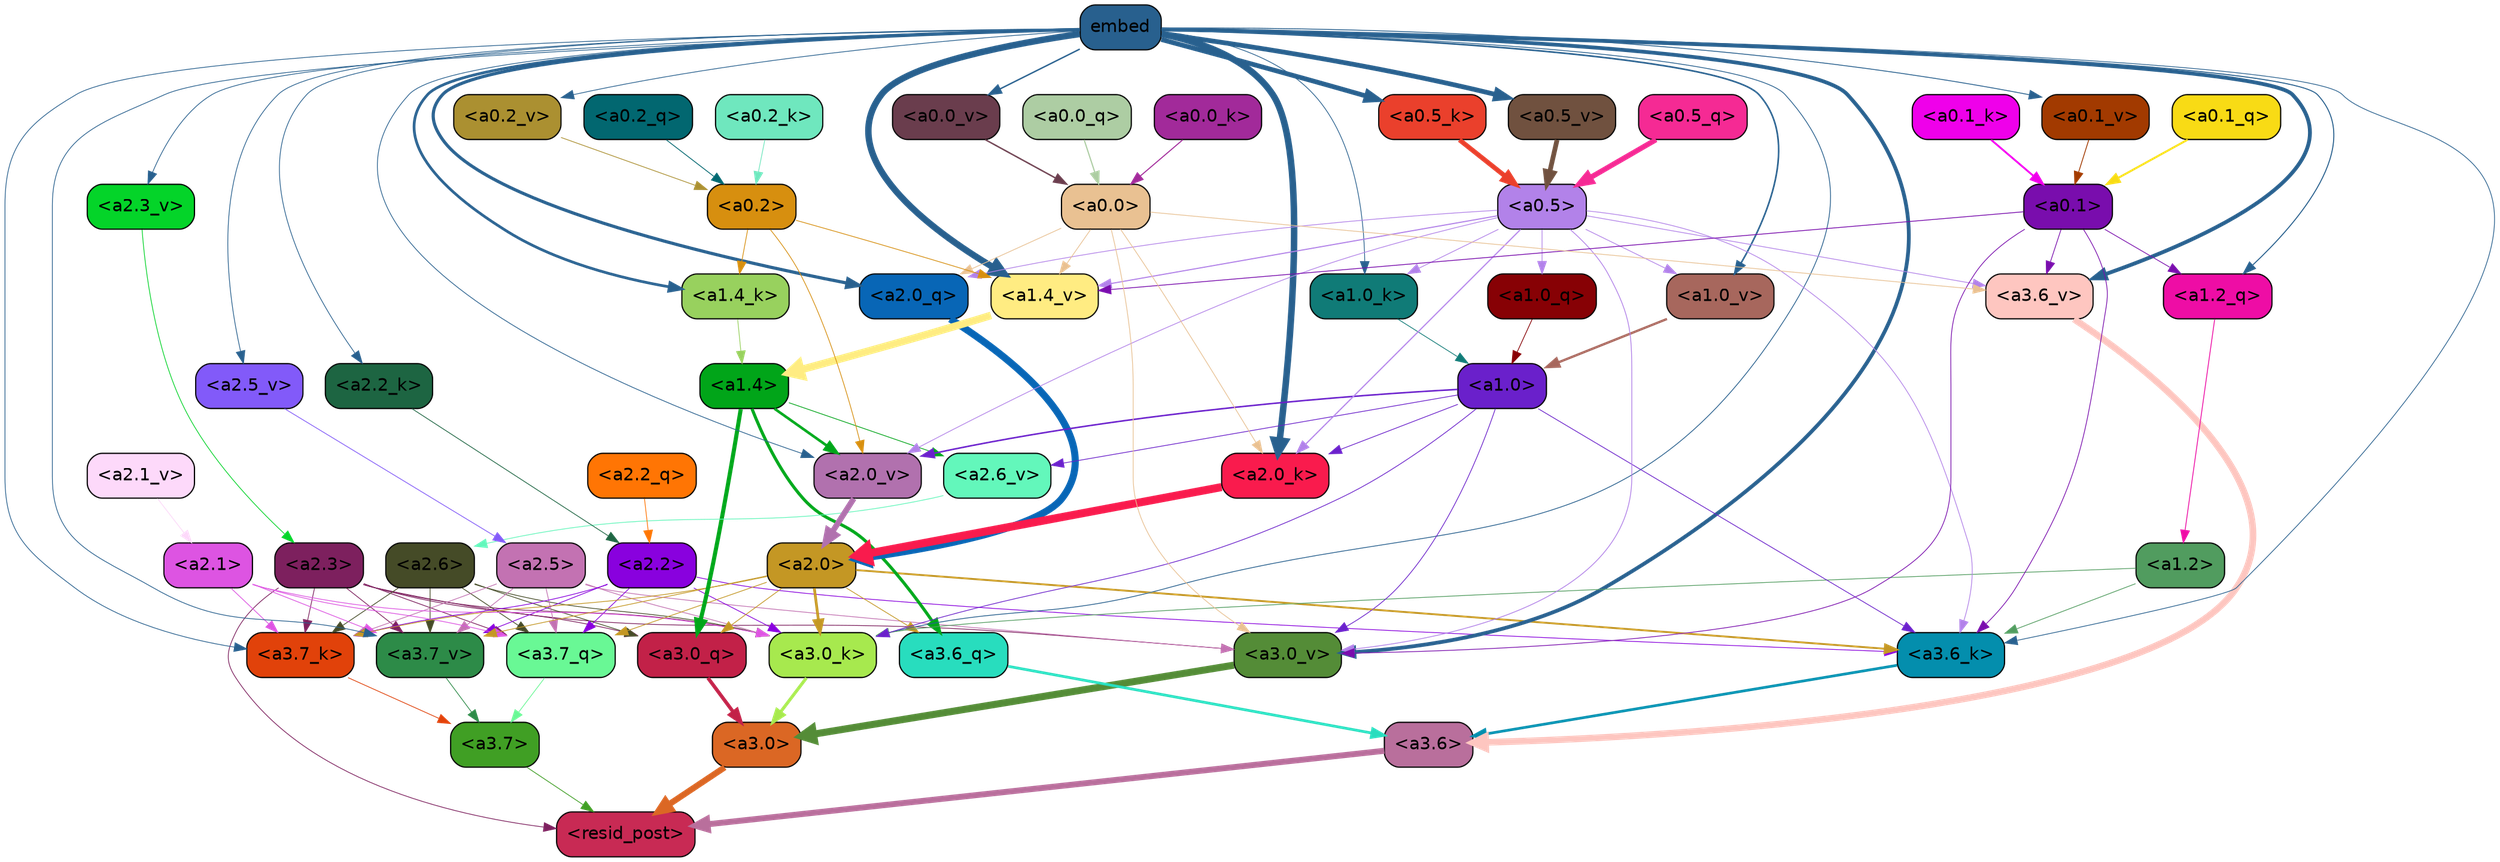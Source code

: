 strict digraph "" {
	graph [bgcolor=transparent,
		layout=dot,
		overlap=false,
		splines=true
	];
	"<a3.7>"	[color=black,
		fillcolor="#409f24",
		fontname=Helvetica,
		shape=box,
		style="filled, rounded"];
	"<resid_post>"	[color=black,
		fillcolor="#c82a54",
		fontname=Helvetica,
		shape=box,
		style="filled, rounded"];
	"<a3.7>" -> "<resid_post>"	[color="#409f24",
		penwidth=0.6];
	"<a3.6>"	[color=black,
		fillcolor="#b96f9c",
		fontname=Helvetica,
		shape=box,
		style="filled, rounded"];
	"<a3.6>" -> "<resid_post>"	[color="#b96f9c",
		penwidth=4.7534414529800415];
	"<a3.0>"	[color=black,
		fillcolor="#db6724",
		fontname=Helvetica,
		shape=box,
		style="filled, rounded"];
	"<a3.0>" -> "<resid_post>"	[color="#db6724",
		penwidth=4.898576855659485];
	"<a2.3>"	[color=black,
		fillcolor="#7d205e",
		fontname=Helvetica,
		shape=box,
		style="filled, rounded"];
	"<a2.3>" -> "<resid_post>"	[color="#7d205e",
		penwidth=0.6];
	"<a3.7_q>"	[color=black,
		fillcolor="#69f895",
		fontname=Helvetica,
		shape=box,
		style="filled, rounded"];
	"<a2.3>" -> "<a3.7_q>"	[color="#7d205e",
		penwidth=0.6];
	"<a3.0_q>"	[color=black,
		fillcolor="#c22148",
		fontname=Helvetica,
		shape=box,
		style="filled, rounded"];
	"<a2.3>" -> "<a3.0_q>"	[color="#7d205e",
		penwidth=0.6];
	"<a3.7_k>"	[color=black,
		fillcolor="#e1420a",
		fontname=Helvetica,
		shape=box,
		style="filled, rounded"];
	"<a2.3>" -> "<a3.7_k>"	[color="#7d205e",
		penwidth=0.6];
	"<a3.0_k>"	[color=black,
		fillcolor="#a7e94e",
		fontname=Helvetica,
		shape=box,
		style="filled, rounded"];
	"<a2.3>" -> "<a3.0_k>"	[color="#7d205e",
		penwidth=0.6];
	"<a3.7_v>"	[color=black,
		fillcolor="#2d8b48",
		fontname=Helvetica,
		shape=box,
		style="filled, rounded"];
	"<a2.3>" -> "<a3.7_v>"	[color="#7d205e",
		penwidth=0.6];
	"<a3.0_v>"	[color=black,
		fillcolor="#548c37",
		fontname=Helvetica,
		shape=box,
		style="filled, rounded"];
	"<a2.3>" -> "<a3.0_v>"	[color="#7d205e",
		penwidth=0.6];
	"<a3.7_q>" -> "<a3.7>"	[color="#69f895",
		penwidth=0.6];
	"<a3.6_q>"	[color=black,
		fillcolor="#28ddbe",
		fontname=Helvetica,
		shape=box,
		style="filled, rounded"];
	"<a3.6_q>" -> "<a3.6>"	[color="#28ddbe",
		penwidth=2.160832464694977];
	"<a3.0_q>" -> "<a3.0>"	[color="#c22148",
		penwidth=2.870753765106201];
	"<a3.7_k>" -> "<a3.7>"	[color="#e1420a",
		penwidth=0.6];
	"<a3.6_k>"	[color=black,
		fillcolor="#048ead",
		fontname=Helvetica,
		shape=box,
		style="filled, rounded"];
	"<a3.6_k>" -> "<a3.6>"	[color="#048ead",
		penwidth=2.13908451795578];
	"<a3.0_k>" -> "<a3.0>"	[color="#a7e94e",
		penwidth=2.520303964614868];
	"<a3.7_v>" -> "<a3.7>"	[color="#2d8b48",
		penwidth=0.6];
	"<a3.6_v>"	[color=black,
		fillcolor="#fec6c0",
		fontname=Helvetica,
		shape=box,
		style="filled, rounded"];
	"<a3.6_v>" -> "<a3.6>"	[color="#fec6c0",
		penwidth=5.297133803367615];
	"<a3.0_v>" -> "<a3.0>"	[color="#548c37",
		penwidth=5.680712580680847];
	"<a2.6>"	[color=black,
		fillcolor="#454b27",
		fontname=Helvetica,
		shape=box,
		style="filled, rounded"];
	"<a2.6>" -> "<a3.7_q>"	[color="#454b27",
		penwidth=0.6];
	"<a2.6>" -> "<a3.0_q>"	[color="#454b27",
		penwidth=0.6];
	"<a2.6>" -> "<a3.7_k>"	[color="#454b27",
		penwidth=0.6];
	"<a2.6>" -> "<a3.0_k>"	[color="#454b27",
		penwidth=0.6];
	"<a2.6>" -> "<a3.7_v>"	[color="#454b27",
		penwidth=0.6];
	"<a2.5>"	[color=black,
		fillcolor="#c372b2",
		fontname=Helvetica,
		shape=box,
		style="filled, rounded"];
	"<a2.5>" -> "<a3.7_q>"	[color="#c372b2",
		penwidth=0.6];
	"<a2.5>" -> "<a3.7_k>"	[color="#c372b2",
		penwidth=0.6];
	"<a2.5>" -> "<a3.0_k>"	[color="#c372b2",
		penwidth=0.6];
	"<a2.5>" -> "<a3.7_v>"	[color="#c372b2",
		penwidth=0.6];
	"<a2.5>" -> "<a3.0_v>"	[color="#c372b2",
		penwidth=0.6];
	"<a2.2>"	[color=black,
		fillcolor="#8901de",
		fontname=Helvetica,
		shape=box,
		style="filled, rounded"];
	"<a2.2>" -> "<a3.7_q>"	[color="#8901de",
		penwidth=0.6];
	"<a2.2>" -> "<a3.7_k>"	[color="#8901de",
		penwidth=0.6];
	"<a2.2>" -> "<a3.6_k>"	[color="#8901de",
		penwidth=0.6];
	"<a2.2>" -> "<a3.0_k>"	[color="#8901de",
		penwidth=0.6];
	"<a2.2>" -> "<a3.7_v>"	[color="#8901de",
		penwidth=0.6];
	"<a2.1>"	[color=black,
		fillcolor="#dd54e2",
		fontname=Helvetica,
		shape=box,
		style="filled, rounded"];
	"<a2.1>" -> "<a3.7_q>"	[color="#dd54e2",
		penwidth=0.6];
	"<a2.1>" -> "<a3.7_k>"	[color="#dd54e2",
		penwidth=0.6];
	"<a2.1>" -> "<a3.0_k>"	[color="#dd54e2",
		penwidth=0.6];
	"<a2.1>" -> "<a3.7_v>"	[color="#dd54e2",
		penwidth=0.6];
	"<a2.0>"	[color=black,
		fillcolor="#c49724",
		fontname=Helvetica,
		shape=box,
		style="filled, rounded"];
	"<a2.0>" -> "<a3.7_q>"	[color="#c49724",
		penwidth=0.6];
	"<a2.0>" -> "<a3.6_q>"	[color="#c49724",
		penwidth=0.6];
	"<a2.0>" -> "<a3.0_q>"	[color="#c49724",
		penwidth=0.6];
	"<a2.0>" -> "<a3.7_k>"	[color="#c49724",
		penwidth=0.6];
	"<a2.0>" -> "<a3.6_k>"	[color="#c49724",
		penwidth=1.4957321882247925];
	"<a2.0>" -> "<a3.0_k>"	[color="#c49724",
		penwidth=2.18752121925354];
	"<a2.0>" -> "<a3.7_v>"	[color="#c49724",
		penwidth=0.6];
	"<a1.4>"	[color=black,
		fillcolor="#01a519",
		fontname=Helvetica,
		shape=box,
		style="filled, rounded"];
	"<a1.4>" -> "<a3.6_q>"	[color="#01a519",
		penwidth=2.4829938411712646];
	"<a1.4>" -> "<a3.0_q>"	[color="#01a519",
		penwidth=3.299744725227356];
	"<a2.6_v>"	[color=black,
		fillcolor="#63f7bb",
		fontname=Helvetica,
		shape=box,
		style="filled, rounded"];
	"<a1.4>" -> "<a2.6_v>"	[color="#01a519",
		penwidth=0.6];
	"<a2.0_v>"	[color=black,
		fillcolor="#b171ae",
		fontname=Helvetica,
		shape=box,
		style="filled, rounded"];
	"<a1.4>" -> "<a2.0_v>"	[color="#01a519",
		penwidth=2.092592429369688];
	embed	[color=black,
		fillcolor="#28608e",
		fontname=Helvetica,
		shape=box,
		style="filled, rounded"];
	embed -> "<a3.7_k>"	[color="#28608e",
		penwidth=0.6];
	embed -> "<a3.6_k>"	[color="#28608e",
		penwidth=0.6];
	embed -> "<a3.0_k>"	[color="#28608e",
		penwidth=0.6394047290086746];
	embed -> "<a3.7_v>"	[color="#28608e",
		penwidth=0.6];
	embed -> "<a3.6_v>"	[color="#28608e",
		penwidth=3.067279100418091];
	embed -> "<a3.0_v>"	[color="#28608e",
		penwidth=3.0212591886520386];
	"<a2.0_q>"	[color=black,
		fillcolor="#0866b6",
		fontname=Helvetica,
		shape=box,
		style="filled, rounded"];
	embed -> "<a2.0_q>"	[color="#28608e",
		penwidth=2.5355080366134644];
	"<a2.2_k>"	[color=black,
		fillcolor="#1d6542",
		fontname=Helvetica,
		shape=box,
		style="filled, rounded"];
	embed -> "<a2.2_k>"	[color="#28608e",
		penwidth=0.6];
	"<a2.0_k>"	[color=black,
		fillcolor="#f91b4d",
		fontname=Helvetica,
		shape=box,
		style="filled, rounded"];
	embed -> "<a2.0_k>"	[color="#28608e",
		penwidth=5.2180726528167725];
	"<a2.5_v>"	[color=black,
		fillcolor="#825af9",
		fontname=Helvetica,
		shape=box,
		style="filled, rounded"];
	embed -> "<a2.5_v>"	[color="#28608e",
		penwidth=0.6];
	"<a2.3_v>"	[color=black,
		fillcolor="#04d429",
		fontname=Helvetica,
		shape=box,
		style="filled, rounded"];
	embed -> "<a2.3_v>"	[color="#28608e",
		penwidth=0.6];
	embed -> "<a2.0_v>"	[color="#28608e",
		penwidth=0.6];
	"<a1.2_q>"	[color=black,
		fillcolor="#ee0da5",
		fontname=Helvetica,
		shape=box,
		style="filled, rounded"];
	embed -> "<a1.2_q>"	[color="#28608e",
		penwidth=0.8094894886016846];
	"<a1.4_k>"	[color=black,
		fillcolor="#98d15e",
		fontname=Helvetica,
		shape=box,
		style="filled, rounded"];
	embed -> "<a1.4_k>"	[color="#28608e",
		penwidth=2.1732678413391113];
	"<a1.0_k>"	[color=black,
		fillcolor="#107b77",
		fontname=Helvetica,
		shape=box,
		style="filled, rounded"];
	embed -> "<a1.0_k>"	[color="#28608e",
		penwidth=0.6];
	"<a1.4_v>"	[color=black,
		fillcolor="#ffec82",
		fontname=Helvetica,
		shape=box,
		style="filled, rounded"];
	embed -> "<a1.4_v>"	[color="#28608e",
		penwidth=5.162249565124512];
	"<a1.0_v>"	[color=black,
		fillcolor="#a7675d",
		fontname=Helvetica,
		shape=box,
		style="filled, rounded"];
	embed -> "<a1.0_v>"	[color="#28608e",
		penwidth=1.26457279920578];
	"<a0.5_k>"	[color=black,
		fillcolor="#ea402c",
		fontname=Helvetica,
		shape=box,
		style="filled, rounded"];
	embed -> "<a0.5_k>"	[color="#28608e",
		penwidth=3.7953668534755707];
	"<a0.5_v>"	[color=black,
		fillcolor="#70513f",
		fontname=Helvetica,
		shape=box,
		style="filled, rounded"];
	embed -> "<a0.5_v>"	[color="#28608e",
		penwidth=3.8054766058921814];
	"<a0.2_v>"	[color=black,
		fillcolor="#ab9031",
		fontname=Helvetica,
		shape=box,
		style="filled, rounded"];
	embed -> "<a0.2_v>"	[color="#28608e",
		penwidth=0.6];
	"<a0.1_v>"	[color=black,
		fillcolor="#a23a00",
		fontname=Helvetica,
		shape=box,
		style="filled, rounded"];
	embed -> "<a0.1_v>"	[color="#28608e",
		penwidth=0.6855058670043945];
	"<a0.0_v>"	[color=black,
		fillcolor="#6a3d4d",
		fontname=Helvetica,
		shape=box,
		style="filled, rounded"];
	embed -> "<a0.0_v>"	[color="#28608e",
		penwidth=1.1353206634521484];
	"<a1.2>"	[color=black,
		fillcolor="#519c5f",
		fontname=Helvetica,
		shape=box,
		style="filled, rounded"];
	"<a1.2>" -> "<a3.6_k>"	[color="#519c5f",
		penwidth=0.6];
	"<a1.2>" -> "<a3.0_k>"	[color="#519c5f",
		penwidth=0.6];
	"<a1.0>"	[color=black,
		fillcolor="#6a20cb",
		fontname=Helvetica,
		shape=box,
		style="filled, rounded"];
	"<a1.0>" -> "<a3.6_k>"	[color="#6a20cb",
		penwidth=0.6];
	"<a1.0>" -> "<a3.0_k>"	[color="#6a20cb",
		penwidth=0.6];
	"<a1.0>" -> "<a3.0_v>"	[color="#6a20cb",
		penwidth=0.6];
	"<a1.0>" -> "<a2.0_k>"	[color="#6a20cb",
		penwidth=0.6];
	"<a1.0>" -> "<a2.6_v>"	[color="#6a20cb",
		penwidth=0.6];
	"<a1.0>" -> "<a2.0_v>"	[color="#6a20cb",
		penwidth=1.2132605910301208];
	"<a0.5>"	[color=black,
		fillcolor="#b282e9",
		fontname=Helvetica,
		shape=box,
		style="filled, rounded"];
	"<a0.5>" -> "<a3.6_k>"	[color="#b282e9",
		penwidth=0.6];
	"<a0.5>" -> "<a3.6_v>"	[color="#b282e9",
		penwidth=0.6];
	"<a0.5>" -> "<a3.0_v>"	[color="#b282e9",
		penwidth=0.648682102560997];
	"<a0.5>" -> "<a2.0_q>"	[color="#b282e9",
		penwidth=0.6];
	"<a0.5>" -> "<a2.0_k>"	[color="#b282e9",
		penwidth=0.9236047863960266];
	"<a0.5>" -> "<a2.0_v>"	[color="#b282e9",
		penwidth=0.6];
	"<a1.0_q>"	[color=black,
		fillcolor="#870105",
		fontname=Helvetica,
		shape=box,
		style="filled, rounded"];
	"<a0.5>" -> "<a1.0_q>"	[color="#b282e9",
		penwidth=0.6];
	"<a0.5>" -> "<a1.0_k>"	[color="#b282e9",
		penwidth=0.6];
	"<a0.5>" -> "<a1.4_v>"	[color="#b282e9",
		penwidth=0.8783596754074097];
	"<a0.5>" -> "<a1.0_v>"	[color="#b282e9",
		penwidth=0.6];
	"<a0.1>"	[color=black,
		fillcolor="#790dad",
		fontname=Helvetica,
		shape=box,
		style="filled, rounded"];
	"<a0.1>" -> "<a3.6_k>"	[color="#790dad",
		penwidth=0.6];
	"<a0.1>" -> "<a3.6_v>"	[color="#790dad",
		penwidth=0.6];
	"<a0.1>" -> "<a3.0_v>"	[color="#790dad",
		penwidth=0.6];
	"<a0.1>" -> "<a1.2_q>"	[color="#790dad",
		penwidth=0.6];
	"<a0.1>" -> "<a1.4_v>"	[color="#790dad",
		penwidth=0.6490728855133057];
	"<a0.0>"	[color=black,
		fillcolor="#e9c192",
		fontname=Helvetica,
		shape=box,
		style="filled, rounded"];
	"<a0.0>" -> "<a3.6_v>"	[color="#e9c192",
		penwidth=0.6];
	"<a0.0>" -> "<a3.0_v>"	[color="#e9c192",
		penwidth=0.6];
	"<a0.0>" -> "<a2.0_q>"	[color="#e9c192",
		penwidth=0.6];
	"<a0.0>" -> "<a2.0_k>"	[color="#e9c192",
		penwidth=0.6];
	"<a0.0>" -> "<a1.4_v>"	[color="#e9c192",
		penwidth=0.6];
	"<a2.2_q>"	[color=black,
		fillcolor="#ff7504",
		fontname=Helvetica,
		shape=box,
		style="filled, rounded"];
	"<a2.2_q>" -> "<a2.2>"	[color="#ff7504",
		penwidth=0.6];
	"<a2.0_q>" -> "<a2.0>"	[color="#0866b6",
		penwidth=5.681910276412964];
	"<a2.2_k>" -> "<a2.2>"	[color="#1d6542",
		penwidth=0.6];
	"<a2.0_k>" -> "<a2.0>"	[color="#f91b4d",
		penwidth=6.447777509689331];
	"<a2.6_v>" -> "<a2.6>"	[color="#63f7bb",
		penwidth=0.6];
	"<a2.5_v>" -> "<a2.5>"	[color="#825af9",
		penwidth=0.6];
	"<a2.3_v>" -> "<a2.3>"	[color="#04d429",
		penwidth=0.6];
	"<a2.1_v>"	[color=black,
		fillcolor="#fdd9fa",
		fontname=Helvetica,
		shape=box,
		style="filled, rounded"];
	"<a2.1_v>" -> "<a2.1>"	[color="#fdd9fa",
		penwidth=0.6];
	"<a2.0_v>" -> "<a2.0>"	[color="#b171ae",
		penwidth=4.5695202350616455];
	"<a0.2>"	[color=black,
		fillcolor="#d78f0f",
		fontname=Helvetica,
		shape=box,
		style="filled, rounded"];
	"<a0.2>" -> "<a2.0_v>"	[color="#d78f0f",
		penwidth=0.6];
	"<a0.2>" -> "<a1.4_k>"	[color="#d78f0f",
		penwidth=0.6];
	"<a0.2>" -> "<a1.4_v>"	[color="#d78f0f",
		penwidth=0.6];
	"<a1.2_q>" -> "<a1.2>"	[color="#ee0da5",
		penwidth=0.6769798994064331];
	"<a1.0_q>" -> "<a1.0>"	[color="#870105",
		penwidth=0.6];
	"<a1.4_k>" -> "<a1.4>"	[color="#98d15e",
		penwidth=0.6];
	"<a1.0_k>" -> "<a1.0>"	[color="#107b77",
		penwidth=0.6];
	"<a1.4_v>" -> "<a1.4>"	[color="#ffec82",
		penwidth=6.016597509384155];
	"<a1.0_v>" -> "<a1.0>"	[color="#a7675d",
		penwidth=1.8562973737716675];
	"<a0.5_q>"	[color=black,
		fillcolor="#f52a94",
		fontname=Helvetica,
		shape=box,
		style="filled, rounded"];
	"<a0.5_q>" -> "<a0.5>"	[color="#f52a94",
		penwidth=4.176325984299183];
	"<a0.2_q>"	[color=black,
		fillcolor="#026770",
		fontname=Helvetica,
		shape=box,
		style="filled, rounded"];
	"<a0.2_q>" -> "<a0.2>"	[color="#026770",
		penwidth=0.6484866142272949];
	"<a0.1_q>"	[color=black,
		fillcolor="#f8db15",
		fontname=Helvetica,
		shape=box,
		style="filled, rounded"];
	"<a0.1_q>" -> "<a0.1>"	[color="#f8db15",
		penwidth=1.571044921875];
	"<a0.0_q>"	[color=black,
		fillcolor="#adcda3",
		fontname=Helvetica,
		shape=box,
		style="filled, rounded"];
	"<a0.0_q>" -> "<a0.0>"	[color="#adcda3",
		penwidth=0.9426424503326416];
	"<a0.5_k>" -> "<a0.5>"	[color="#ea402c",
		penwidth=3.7953722774982452];
	"<a0.2_k>"	[color=black,
		fillcolor="#6fe7be",
		fontname=Helvetica,
		shape=box,
		style="filled, rounded"];
	"<a0.2_k>" -> "<a0.2>"	[color="#6fe7be",
		penwidth=0.6];
	"<a0.1_k>"	[color=black,
		fillcolor="#ef00ea",
		fontname=Helvetica,
		shape=box,
		style="filled, rounded"];
	"<a0.1_k>" -> "<a0.1>"	[color="#ef00ea",
		penwidth=1.483607530593872];
	"<a0.0_k>"	[color=black,
		fillcolor="#a22a9a",
		fontname=Helvetica,
		shape=box,
		style="filled, rounded"];
	"<a0.0_k>" -> "<a0.0>"	[color="#a22a9a",
		penwidth=0.8216795921325684];
	"<a0.5_v>" -> "<a0.5>"	[color="#70513f",
		penwidth=3.805475652217865];
	"<a0.2_v>" -> "<a0.2>"	[color="#ab9031",
		penwidth=0.6];
	"<a0.1_v>" -> "<a0.1>"	[color="#a23a00",
		penwidth=0.6855120658874512];
	"<a0.0_v>" -> "<a0.0>"	[color="#6a3d4d",
		penwidth=1.1353182792663574];
}
